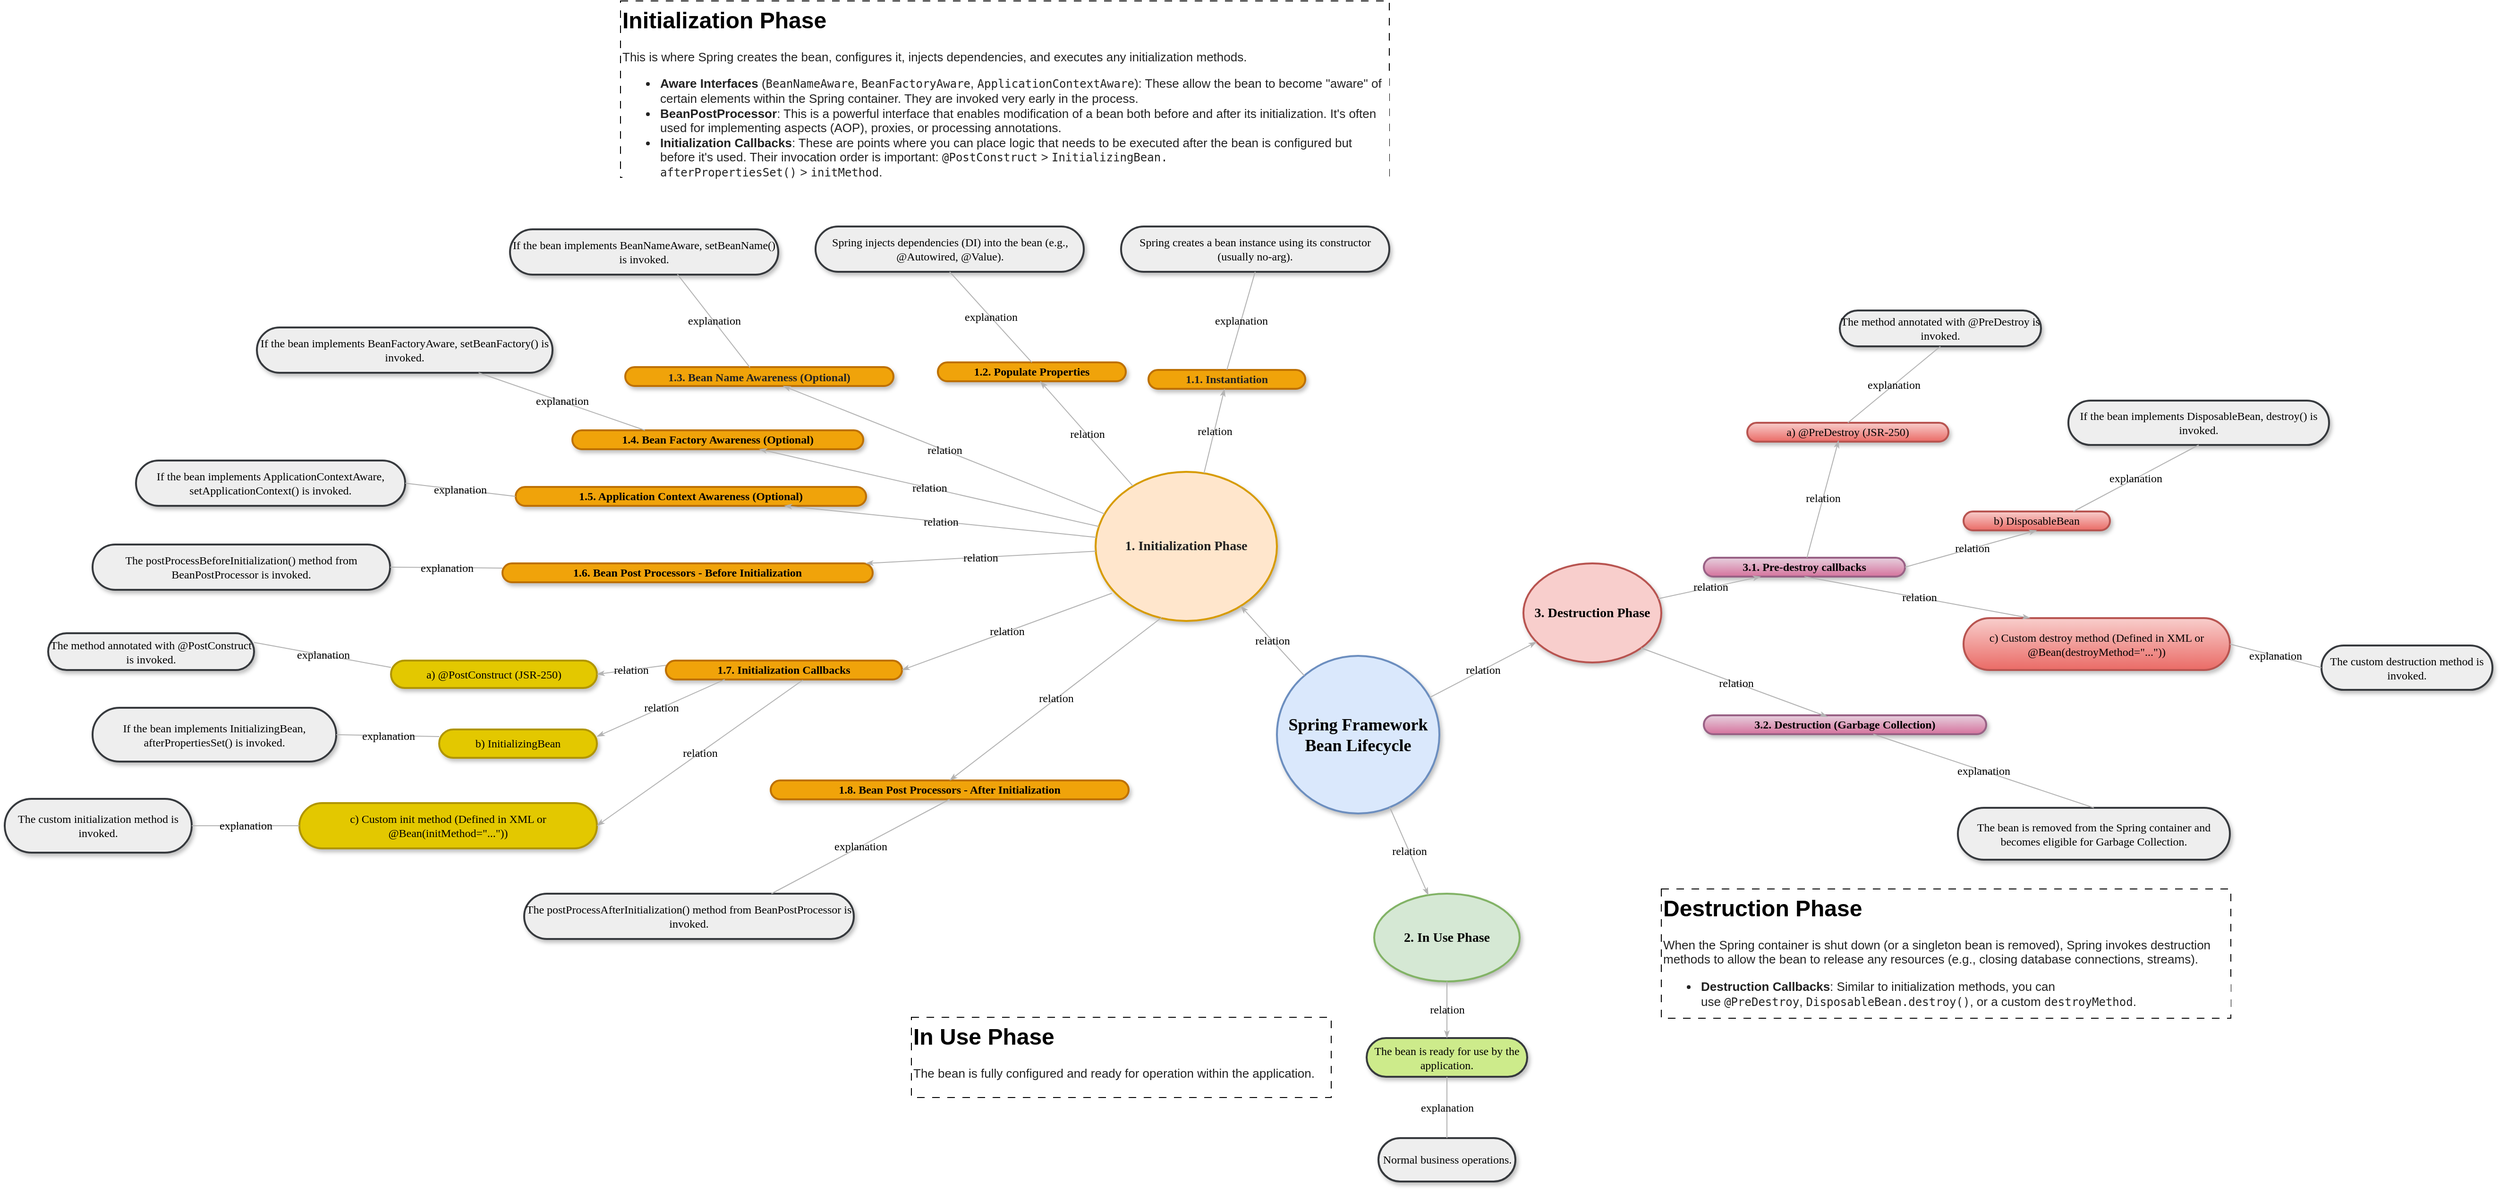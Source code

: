 <mxfile version="27.0.2">
  <diagram name="Page-1" id="ad52d381-51e7-2e0d-a935-2d0ddd2fd229">
    <mxGraphModel dx="3140" dy="1963" grid="0" gridSize="10" guides="1" tooltips="1" connect="1" arrows="1" fold="1" page="0" pageScale="1" pageWidth="1100" pageHeight="850" background="none" math="0" shadow="0">
      <root>
        <mxCell id="0" />
        <mxCell id="1" parent="0" />
        <mxCell id="2c924340bb9dbf6c-1" value="&lt;div style=&quot;color: rgb(34, 34, 34); font-style: normal; font-variant-ligatures: normal; font-variant-caps: normal; letter-spacing: normal; orphans: 2; text-align: start; text-indent: 0px; text-transform: none; widows: 2; word-spacing: 0px; -webkit-text-stroke-width: 0px; text-decoration-thickness: initial; text-decoration-style: initial; text-decoration-color: initial;&quot;&gt;1.3. &lt;span style=&quot;font-size: small;&quot; class=&quot;gmail_default&quot;&gt;​&lt;/span&gt;Bean Name Awareness (Optional)&lt;/div&gt;" style="rounded=1;shadow=1;comic=0;labelBackgroundColor=none;strokeWidth=2;fontFamily=Lucida Console;fontSize=12;align=center;arcSize=50;whiteSpace=wrap;html=1;fontStyle=1;fillColor=#f0a30a;fontColor=#000000;strokeColor=#BD7000;" parent="1" vertex="1">
          <mxGeometry x="-301" y="-98" width="284" height="20" as="geometry" />
        </mxCell>
        <mxCell id="2c924340bb9dbf6c-2" value="&lt;div style=&quot;color: rgb(34, 34, 34); text-align: start;&quot;&gt;1. Initialization Phase&lt;/div&gt;" style="ellipse;whiteSpace=wrap;html=1;rounded=1;shadow=1;comic=0;labelBackgroundColor=none;strokeWidth=2;fontFamily=Verdana;fontSize=14;align=center;fontStyle=1;fillColor=#ffe6cc;strokeColor=#d79b00;" parent="1" vertex="1">
          <mxGeometry x="197" y="13" width="192" height="158" as="geometry" />
        </mxCell>
        <mxCell id="2c924340bb9dbf6c-3" value="3. Destruction Phase" style="ellipse;whiteSpace=wrap;rounded=1;shadow=1;comic=0;labelBackgroundColor=none;strokeWidth=2;fontFamily=Verdana;fontSize=14;align=center;html=1;fontStyle=1;fillColor=#f8cecc;strokeColor=#b85450;" parent="1" vertex="1">
          <mxGeometry x="650" y="110" width="146" height="105" as="geometry" />
        </mxCell>
        <mxCell id="2c924340bb9dbf6c-4" value="Spring Framework&lt;br&gt;Bean Lifecycle" style="ellipse;rounded=1;shadow=1;comic=0;labelBackgroundColor=none;strokeWidth=2;fontFamily=Verdana;fontSize=18;align=center;fontStyle=1;html=1;whiteSpace=wrap;fillColor=#dae8fc;strokeColor=#6c8ebf;" parent="1" vertex="1">
          <mxGeometry x="389" y="208" width="172" height="167" as="geometry" />
        </mxCell>
        <mxCell id="2c924340bb9dbf6c-5" value="2. In Use Phase" style="ellipse;whiteSpace=wrap;rounded=1;shadow=1;comic=0;labelBackgroundColor=none;strokeWidth=2;fontFamily=Verdana;fontSize=14;align=center;html=1;fontStyle=1;fillColor=#d5e8d4;strokeColor=#82b366;" parent="1" vertex="1">
          <mxGeometry x="492" y="460" width="154" height="93" as="geometry" />
        </mxCell>
        <mxCell id="2c924340bb9dbf6c-8" value="1.4. Bean Factory Awareness (Optional)" style="rounded=1;shadow=1;comic=0;labelBackgroundColor=none;strokeWidth=2;fontFamily=Lucida Console;fontSize=12;align=center;arcSize=50;whiteSpace=wrap;html=1;fontStyle=1;fillColor=#f0a30a;fontColor=#000000;strokeColor=#BD7000;" parent="1" vertex="1">
          <mxGeometry x="-357" y="-31" width="308" height="20" as="geometry" />
        </mxCell>
        <mxCell id="2c924340bb9dbf6c-9" value="1.5. Application Context Awareness (Optional)" style="whiteSpace=wrap;rounded=1;shadow=1;comic=0;labelBackgroundColor=none;strokeWidth=2;fontFamily=Lucida Console;fontSize=12;align=center;arcSize=50;html=1;fontStyle=1;fillColor=#f0a30a;fontColor=#000000;strokeColor=#BD7000;" parent="1" vertex="1">
          <mxGeometry x="-417" y="29" width="371" height="20" as="geometry" />
        </mxCell>
        <mxCell id="2c924340bb9dbf6c-10" value="1.2. Populate Properties" style="rounded=1;shadow=1;comic=0;labelBackgroundColor=none;strokeWidth=2;fontFamily=Lucida Console;fontSize=12;align=center;arcSize=50;html=1;whiteSpace=wrap;fontStyle=1;fillColor=#f0a30a;fontColor=#000000;strokeColor=#BD7000;" parent="1" vertex="1">
          <mxGeometry x="30" y="-103" width="199" height="20" as="geometry" />
        </mxCell>
        <mxCell id="2c924340bb9dbf6c-11" value="3.1. Pre-destroy callbacks" style="whiteSpace=wrap;rounded=1;shadow=1;comic=0;labelBackgroundColor=none;strokeWidth=2;fontFamily=Lucida Console;fontSize=12;align=center;arcSize=50;html=1;fontStyle=1;fillColor=#e6d0de;strokeColor=#996185;gradientColor=#d5739d;" parent="1" vertex="1">
          <mxGeometry x="841" y="104" width="213" height="20" as="geometry" />
        </mxCell>
        <mxCell id="2c924340bb9dbf6c-27" value="relation" style="edgeStyle=none;rounded=1;html=1;labelBackgroundColor=none;startArrow=none;startFill=0;startSize=5;endArrow=classicThin;endFill=1;endSize=5;jettySize=auto;orthogonalLoop=1;strokeColor=#B3B3B3;strokeWidth=1;fontFamily=Verdana;fontSize=12" parent="1" source="2c924340bb9dbf6c-2" target="2c924340bb9dbf6c-10" edge="1">
          <mxGeometry relative="1" as="geometry" />
        </mxCell>
        <mxCell id="2c924340bb9dbf6c-28" value="relation" style="edgeStyle=none;rounded=1;html=1;labelBackgroundColor=none;startArrow=none;startFill=0;startSize=5;endArrow=classicThin;endFill=1;endSize=5;jettySize=auto;orthogonalLoop=1;strokeColor=#B3B3B3;strokeWidth=1;fontFamily=Verdana;fontSize=12" parent="1" source="2c924340bb9dbf6c-2" target="2c924340bb9dbf6c-1" edge="1">
          <mxGeometry relative="1" as="geometry" />
        </mxCell>
        <mxCell id="2c924340bb9dbf6c-29" value="relation" style="edgeStyle=none;rounded=1;html=1;labelBackgroundColor=none;startArrow=none;startFill=0;startSize=5;endArrow=classicThin;endFill=1;endSize=5;jettySize=auto;orthogonalLoop=1;strokeColor=#B3B3B3;strokeWidth=1;fontFamily=Verdana;fontSize=12" parent="1" source="2c924340bb9dbf6c-2" target="2c924340bb9dbf6c-8" edge="1">
          <mxGeometry relative="1" as="geometry" />
        </mxCell>
        <mxCell id="2c924340bb9dbf6c-30" value="relation" style="edgeStyle=none;rounded=1;html=1;labelBackgroundColor=none;startArrow=none;startFill=0;startSize=5;endArrow=classicThin;endFill=1;endSize=5;jettySize=auto;orthogonalLoop=1;strokeColor=#B3B3B3;strokeWidth=1;fontFamily=Verdana;fontSize=12" parent="1" source="2c924340bb9dbf6c-2" target="2c924340bb9dbf6c-9" edge="1">
          <mxGeometry relative="1" as="geometry" />
        </mxCell>
        <mxCell id="2c924340bb9dbf6c-31" value="relation" style="edgeStyle=none;rounded=1;html=1;labelBackgroundColor=none;startArrow=none;startFill=0;startSize=5;endArrow=classicThin;endFill=1;endSize=5;jettySize=auto;orthogonalLoop=1;strokeColor=#B3B3B3;strokeWidth=1;fontFamily=Verdana;fontSize=12" parent="1" source="2c924340bb9dbf6c-4" target="2c924340bb9dbf6c-2" edge="1">
          <mxGeometry relative="1" as="geometry" />
        </mxCell>
        <mxCell id="2c924340bb9dbf6c-32" value="relation" style="edgeStyle=none;rounded=1;html=1;labelBackgroundColor=none;startArrow=none;startFill=0;startSize=5;endArrow=classicThin;endFill=1;endSize=5;jettySize=auto;orthogonalLoop=1;strokeColor=#B3B3B3;strokeWidth=1;fontFamily=Verdana;fontSize=12" parent="1" source="2c924340bb9dbf6c-4" target="2c924340bb9dbf6c-3" edge="1">
          <mxGeometry relative="1" as="geometry" />
        </mxCell>
        <mxCell id="2c924340bb9dbf6c-33" value="relation" style="edgeStyle=none;rounded=1;html=1;labelBackgroundColor=none;startArrow=none;startFill=0;startSize=5;endArrow=classicThin;endFill=1;endSize=5;jettySize=auto;orthogonalLoop=1;strokeColor=#B3B3B3;strokeWidth=1;fontFamily=Verdana;fontSize=12" parent="1" source="2c924340bb9dbf6c-4" target="2c924340bb9dbf6c-5" edge="1">
          <mxGeometry relative="1" as="geometry" />
        </mxCell>
        <mxCell id="2c924340bb9dbf6c-46" value="relation" style="edgeStyle=none;rounded=1;html=1;labelBackgroundColor=none;startArrow=none;startFill=0;startSize=5;endArrow=classicThin;endFill=1;endSize=5;jettySize=auto;orthogonalLoop=1;strokeColor=#B3B3B3;strokeWidth=1;fontFamily=Verdana;fontSize=12" parent="1" source="2c924340bb9dbf6c-3" target="2c924340bb9dbf6c-11" edge="1">
          <mxGeometry x="0.016" relative="1" as="geometry">
            <mxPoint as="offset" />
          </mxGeometry>
        </mxCell>
        <mxCell id="2c924340bb9dbf6c-55" value="&lt;div style=&quot;color: rgb(34, 34, 34); font-style: normal; font-variant-ligatures: normal; font-variant-caps: normal; letter-spacing: normal; orphans: 2; text-align: start; text-indent: 0px; text-transform: none; widows: 2; word-spacing: 0px; -webkit-text-stroke-width: 0px; text-decoration-thickness: initial; text-decoration-style: initial; text-decoration-color: initial;&quot;&gt;1.1. Instantiation&lt;/div&gt;" style="whiteSpace=wrap;html=1;rounded=1;shadow=1;comic=0;labelBackgroundColor=none;strokeWidth=2;fontFamily=Lucida Console;fontSize=12;align=center;arcSize=50;fontStyle=1;fillColor=#f0a30a;fontColor=#000000;strokeColor=#BD7000;" parent="1" vertex="1">
          <mxGeometry x="253" y="-95" width="166" height="20" as="geometry" />
        </mxCell>
        <mxCell id="2c924340bb9dbf6c-56" value="1.6. Bean Post Processors - Before Initialization" style="whiteSpace=wrap;rounded=1;shadow=1;comic=0;labelBackgroundColor=none;strokeWidth=2;fontFamily=Lucida Console;fontSize=12;align=center;arcSize=50;html=1;fontStyle=1;fillColor=#f0a30a;fontColor=#000000;strokeColor=#BD7000;" parent="1" vertex="1">
          <mxGeometry x="-431" y="110" width="392" height="20" as="geometry" />
        </mxCell>
        <mxCell id="2c924340bb9dbf6c-58" value="The bean is ready for use by the application." style="whiteSpace=wrap;rounded=1;shadow=1;comic=0;labelBackgroundColor=none;strokeWidth=2;fontFamily=Verdana;fontSize=12;align=center;arcSize=50;html=1;fillColor=#cdeb8b;strokeColor=#36393d;" parent="1" vertex="1">
          <mxGeometry x="484" y="613" width="170" height="41" as="geometry" />
        </mxCell>
        <mxCell id="2c924340bb9dbf6c-61" value="relation" style="edgeStyle=none;rounded=1;html=1;labelBackgroundColor=none;startArrow=none;startFill=0;startSize=5;endArrow=classicThin;endFill=1;endSize=5;jettySize=auto;orthogonalLoop=1;strokeColor=#B3B3B3;strokeWidth=1;fontFamily=Verdana;fontSize=12" parent="1" source="2c924340bb9dbf6c-2" target="2c924340bb9dbf6c-55" edge="1">
          <mxGeometry relative="1" as="geometry" />
        </mxCell>
        <mxCell id="2c924340bb9dbf6c-62" value="relation" style="edgeStyle=none;rounded=1;html=1;labelBackgroundColor=none;startArrow=none;startFill=0;startSize=5;endArrow=classicThin;endFill=1;endSize=5;jettySize=auto;orthogonalLoop=1;strokeColor=#B3B3B3;strokeWidth=1;fontFamily=Verdana;fontSize=12" parent="1" source="2c924340bb9dbf6c-2" target="2c924340bb9dbf6c-56" edge="1">
          <mxGeometry relative="1" as="geometry" />
        </mxCell>
        <mxCell id="2c924340bb9dbf6c-77" value="relation" style="edgeStyle=none;rounded=1;html=1;labelBackgroundColor=none;startArrow=none;startFill=0;startSize=5;endArrow=classicThin;endFill=1;endSize=5;jettySize=auto;orthogonalLoop=1;strokeColor=#B3B3B3;strokeWidth=1;fontFamily=Verdana;fontSize=12" parent="1" source="2c924340bb9dbf6c-5" target="2c924340bb9dbf6c-58" edge="1">
          <mxGeometry relative="1" as="geometry" />
        </mxCell>
        <mxCell id="Yyfs4Fg5fq5uuG2y-98_-3" value="Spring creates a bean instance using its constructor (usually no-arg)." style="rounded=1;shadow=1;comic=0;labelBackgroundColor=none;strokeWidth=2;fontFamily=Lucida Console;fontSize=12;align=center;arcSize=50;fontStyle=0;html=1;whiteSpace=wrap;fillColor=#eeeeee;strokeColor=#36393d;" vertex="1" parent="1">
          <mxGeometry x="224" y="-247" width="284" height="48" as="geometry" />
        </mxCell>
        <mxCell id="Yyfs4Fg5fq5uuG2y-98_-4" value="explanation" style="edgeStyle=none;rounded=1;html=1;labelBackgroundColor=none;startArrow=none;startFill=0;startSize=5;endArrow=none;endFill=1;endSize=5;jettySize=auto;orthogonalLoop=1;strokeColor=#B3B3B3;strokeWidth=1;fontFamily=Verdana;fontSize=12;entryX=0.5;entryY=1;entryDx=0;entryDy=0;exitX=0.5;exitY=0;exitDx=0;exitDy=0;" edge="1" parent="1" source="2c924340bb9dbf6c-55" target="Yyfs4Fg5fq5uuG2y-98_-3">
          <mxGeometry relative="1" as="geometry">
            <mxPoint x="282" y="25" as="sourcePoint" />
            <mxPoint x="240" y="-134" as="targetPoint" />
          </mxGeometry>
        </mxCell>
        <mxCell id="Yyfs4Fg5fq5uuG2y-98_-5" value="Spring injects dependencies (DI) into the bean (e.g., @Autowired, @Value)." style="rounded=1;shadow=1;comic=0;labelBackgroundColor=none;strokeWidth=2;fontFamily=Lucida Console;fontSize=12;align=center;arcSize=50;fontStyle=0;whiteSpace=wrap;html=1;fillColor=#eeeeee;strokeColor=#36393d;" vertex="1" parent="1">
          <mxGeometry x="-99.5" y="-247" width="284" height="48" as="geometry" />
        </mxCell>
        <mxCell id="Yyfs4Fg5fq5uuG2y-98_-6" value="explanation" style="edgeStyle=none;rounded=1;html=1;labelBackgroundColor=none;startArrow=none;startFill=0;startSize=5;endArrow=none;endFill=1;endSize=5;jettySize=auto;orthogonalLoop=1;strokeColor=#B3B3B3;strokeWidth=1;fontFamily=Verdana;fontSize=12;entryX=0.5;entryY=1;entryDx=0;entryDy=0;exitX=0.5;exitY=0;exitDx=0;exitDy=0;" edge="1" parent="1" source="2c924340bb9dbf6c-10" target="Yyfs4Fg5fq5uuG2y-98_-5">
          <mxGeometry relative="1" as="geometry">
            <mxPoint x="237" y="-154" as="sourcePoint" />
            <mxPoint x="262" y="-247" as="targetPoint" />
          </mxGeometry>
        </mxCell>
        <mxCell id="Yyfs4Fg5fq5uuG2y-98_-7" value="If the bean implements BeanNameAware, setBeanName() is invoked." style="rounded=1;shadow=1;comic=0;labelBackgroundColor=none;strokeWidth=2;fontFamily=Lucida Console;fontSize=12;align=center;arcSize=50;fontStyle=0;whiteSpace=wrap;html=1;fillColor=#eeeeee;strokeColor=#36393d;" vertex="1" parent="1">
          <mxGeometry x="-423" y="-244" width="284" height="48" as="geometry" />
        </mxCell>
        <mxCell id="Yyfs4Fg5fq5uuG2y-98_-8" value="explanation" style="edgeStyle=none;rounded=1;html=1;labelBackgroundColor=none;startArrow=none;startFill=0;startSize=5;endArrow=none;endFill=1;endSize=5;jettySize=auto;orthogonalLoop=1;strokeColor=#B3B3B3;strokeWidth=1;fontFamily=Verdana;fontSize=12;entryX=0.624;entryY=0.992;entryDx=0;entryDy=0;exitX=0.465;exitY=0.02;exitDx=0;exitDy=0;exitPerimeter=0;entryPerimeter=0;" edge="1" parent="1" source="2c924340bb9dbf6c-1" target="Yyfs4Fg5fq5uuG2y-98_-7">
          <mxGeometry relative="1" as="geometry">
            <mxPoint x="11" y="-154" as="sourcePoint" />
            <mxPoint x="-42" y="-247" as="targetPoint" />
          </mxGeometry>
        </mxCell>
        <mxCell id="Yyfs4Fg5fq5uuG2y-98_-9" value="If the bean implements BeanFactoryAware, setBeanFactory() is invoked." style="rounded=1;shadow=1;comic=0;labelBackgroundColor=none;strokeWidth=2;fontFamily=Lucida Console;fontSize=12;align=center;arcSize=50;fontStyle=0;html=1;whiteSpace=wrap;fillColor=#eeeeee;strokeColor=#36393d;" vertex="1" parent="1">
          <mxGeometry x="-691" y="-140" width="313" height="48" as="geometry" />
        </mxCell>
        <mxCell id="Yyfs4Fg5fq5uuG2y-98_-10" value="explanation" style="edgeStyle=none;rounded=1;html=1;labelBackgroundColor=none;startArrow=none;startFill=0;startSize=5;endArrow=none;endFill=1;endSize=5;jettySize=auto;orthogonalLoop=1;strokeColor=#B3B3B3;strokeWidth=1;fontFamily=Verdana;fontSize=12;entryX=0.75;entryY=1;entryDx=0;entryDy=0;exitX=0.25;exitY=0;exitDx=0;exitDy=0;" edge="1" parent="1" source="2c924340bb9dbf6c-8" target="Yyfs4Fg5fq5uuG2y-98_-9">
          <mxGeometry relative="1" as="geometry">
            <mxPoint x="-159" y="-88" as="sourcePoint" />
            <mxPoint x="-308" y="-164" as="targetPoint" />
          </mxGeometry>
        </mxCell>
        <mxCell id="Yyfs4Fg5fq5uuG2y-98_-11" value="If the bean implements ApplicationContextAware, setApplicationContext() is invoked." style="rounded=1;shadow=1;comic=0;labelBackgroundColor=none;strokeWidth=2;fontFamily=Lucida Console;fontSize=12;align=center;arcSize=50;fontStyle=0;whiteSpace=wrap;html=1;fillColor=#eeeeee;strokeColor=#36393d;" vertex="1" parent="1">
          <mxGeometry x="-819" y="1" width="285" height="48" as="geometry" />
        </mxCell>
        <mxCell id="Yyfs4Fg5fq5uuG2y-98_-12" value="explanation" style="edgeStyle=none;rounded=1;html=1;labelBackgroundColor=none;startArrow=none;startFill=0;startSize=5;endArrow=none;endFill=1;endSize=5;jettySize=auto;orthogonalLoop=1;strokeColor=#B3B3B3;strokeWidth=1;fontFamily=Verdana;fontSize=12;entryX=1;entryY=0.5;entryDx=0;entryDy=0;exitX=0;exitY=0.5;exitDx=0;exitDy=0;" edge="1" target="Yyfs4Fg5fq5uuG2y-98_-11" parent="1" source="2c924340bb9dbf6c-9">
          <mxGeometry relative="1" as="geometry">
            <mxPoint x="-427" y="51" as="sourcePoint" />
            <mxPoint x="-378" y="-92" as="targetPoint" />
          </mxGeometry>
        </mxCell>
        <mxCell id="Yyfs4Fg5fq5uuG2y-98_-13" value="The postProcessBeforeInitialization() method from BeanPostProcessor is invoked." style="rounded=1;shadow=1;comic=0;labelBackgroundColor=none;strokeWidth=2;fontFamily=Lucida Console;fontSize=12;align=center;arcSize=50;fontStyle=0;whiteSpace=wrap;html=1;fillColor=#eeeeee;strokeColor=#36393d;" vertex="1" parent="1">
          <mxGeometry x="-865" y="90" width="315" height="48" as="geometry" />
        </mxCell>
        <mxCell id="Yyfs4Fg5fq5uuG2y-98_-14" value="explanation" style="edgeStyle=none;rounded=1;html=1;labelBackgroundColor=none;startArrow=none;startFill=0;startSize=5;endArrow=none;endFill=1;endSize=5;jettySize=auto;orthogonalLoop=1;strokeColor=#B3B3B3;strokeWidth=1;fontFamily=Verdana;fontSize=12;entryX=1;entryY=0.5;entryDx=0;entryDy=0;exitX=0;exitY=0.25;exitDx=0;exitDy=0;" edge="1" target="Yyfs4Fg5fq5uuG2y-98_-13" parent="1" source="2c924340bb9dbf6c-56">
          <mxGeometry relative="1" as="geometry">
            <mxPoint x="-468" y="128" as="sourcePoint" />
            <mxPoint x="-429" y="-3" as="targetPoint" />
          </mxGeometry>
        </mxCell>
        <mxCell id="Yyfs4Fg5fq5uuG2y-98_-15" value="1.7. Initialization Callbacks" style="whiteSpace=wrap;rounded=1;shadow=1;comic=0;labelBackgroundColor=none;strokeWidth=2;fontFamily=Lucida Console;fontSize=12;align=center;arcSize=50;fontStyle=1;html=1;fillColor=#f0a30a;fontColor=#000000;strokeColor=#BD7000;" vertex="1" parent="1">
          <mxGeometry x="-258" y="213" width="250" height="20" as="geometry" />
        </mxCell>
        <mxCell id="Yyfs4Fg5fq5uuG2y-98_-16" value="relation" style="edgeStyle=none;rounded=1;html=1;labelBackgroundColor=none;startArrow=none;startFill=0;startSize=5;endArrow=classicThin;endFill=1;endSize=5;jettySize=auto;orthogonalLoop=1;strokeColor=#B3B3B3;strokeWidth=1;fontFamily=Verdana;fontSize=12;entryX=1;entryY=0.5;entryDx=0;entryDy=0;exitX=0.09;exitY=0.814;exitDx=0;exitDy=0;exitPerimeter=0;" edge="1" parent="1" source="2c924340bb9dbf6c-2" target="Yyfs4Fg5fq5uuG2y-98_-15">
          <mxGeometry relative="1" as="geometry">
            <mxPoint x="207" y="107" as="sourcePoint" />
            <mxPoint x="-36" y="120" as="targetPoint" />
          </mxGeometry>
        </mxCell>
        <mxCell id="Yyfs4Fg5fq5uuG2y-98_-17" value="a) @PostConstruct (JSR-250)" style="rounded=1;shadow=1;comic=0;labelBackgroundColor=none;strokeWidth=2;fontFamily=Lucida Console;fontSize=12;align=center;arcSize=50;fontStyle=0;whiteSpace=wrap;html=1;fillColor=#e3c800;fontColor=#000000;strokeColor=#B09500;" vertex="1" parent="1">
          <mxGeometry x="-549" y="213" width="218" height="29" as="geometry" />
        </mxCell>
        <mxCell id="Yyfs4Fg5fq5uuG2y-98_-18" value="b) InitializingBean" style="rounded=1;shadow=1;comic=0;labelBackgroundColor=none;strokeWidth=2;fontFamily=Lucida Console;fontSize=12;align=center;arcSize=50;fontStyle=0;whiteSpace=wrap;html=1;fillColor=#e3c800;fontColor=#000000;strokeColor=#B09500;" vertex="1" parent="1">
          <mxGeometry x="-498" y="286" width="167" height="30" as="geometry" />
        </mxCell>
        <mxCell id="Yyfs4Fg5fq5uuG2y-98_-19" value="c) Custom init method (Defined in XML or @Bean(initMethod=&quot;...&quot;))" style="rounded=1;shadow=1;comic=0;labelBackgroundColor=none;strokeWidth=2;fontFamily=Lucida Console;fontSize=12;align=center;arcSize=50;fontStyle=0;whiteSpace=wrap;fillColor=#e3c800;fontColor=#000000;strokeColor=#B09500;" vertex="1" parent="1">
          <mxGeometry x="-646" y="364" width="315" height="48" as="geometry" />
        </mxCell>
        <mxCell id="Yyfs4Fg5fq5uuG2y-98_-20" value="The method annotated with @PostConstruct is invoked." style="rounded=1;shadow=1;comic=0;labelBackgroundColor=none;strokeWidth=2;fontFamily=Lucida Console;fontSize=12;align=center;arcSize=50;fontStyle=0;whiteSpace=wrap;html=1;fillColor=#eeeeee;strokeColor=#36393d;" vertex="1" parent="1">
          <mxGeometry x="-912" y="184" width="218" height="39" as="geometry" />
        </mxCell>
        <mxCell id="Yyfs4Fg5fq5uuG2y-98_-21" value="relation" style="edgeStyle=none;rounded=1;html=1;labelBackgroundColor=none;startArrow=none;startFill=0;startSize=5;endArrow=classicThin;endFill=1;endSize=5;jettySize=auto;orthogonalLoop=1;strokeColor=#B3B3B3;strokeWidth=1;fontFamily=Verdana;fontSize=12;entryX=1;entryY=0.5;entryDx=0;entryDy=0;exitX=0;exitY=0.25;exitDx=0;exitDy=0;" edge="1" parent="1" source="Yyfs4Fg5fq5uuG2y-98_-15" target="Yyfs4Fg5fq5uuG2y-98_-17">
          <mxGeometry relative="1" as="geometry">
            <mxPoint x="224" y="152" as="sourcePoint" />
            <mxPoint x="2" y="233" as="targetPoint" />
          </mxGeometry>
        </mxCell>
        <mxCell id="Yyfs4Fg5fq5uuG2y-98_-22" value="explanation" style="edgeStyle=none;rounded=1;html=1;labelBackgroundColor=none;startArrow=none;startFill=0;startSize=5;endArrow=none;endFill=1;endSize=5;jettySize=auto;orthogonalLoop=1;strokeColor=#B3B3B3;strokeWidth=1;fontFamily=Verdana;fontSize=12;entryX=1;entryY=0.25;entryDx=0;entryDy=0;exitX=0;exitY=0.25;exitDx=0;exitDy=0;" edge="1" parent="1" source="Yyfs4Fg5fq5uuG2y-98_-17" target="Yyfs4Fg5fq5uuG2y-98_-20">
          <mxGeometry relative="1" as="geometry">
            <mxPoint x="-421" y="125" as="sourcePoint" />
            <mxPoint x="-540" y="124" as="targetPoint" />
          </mxGeometry>
        </mxCell>
        <mxCell id="Yyfs4Fg5fq5uuG2y-98_-23" value="relation" style="edgeStyle=none;rounded=1;html=1;labelBackgroundColor=none;startArrow=none;startFill=0;startSize=5;endArrow=classicThin;endFill=1;endSize=5;jettySize=auto;orthogonalLoop=1;strokeColor=#B3B3B3;strokeWidth=1;fontFamily=Verdana;fontSize=12;entryX=1;entryY=0.25;entryDx=0;entryDy=0;exitX=0.25;exitY=1;exitDx=0;exitDy=0;" edge="1" parent="1" source="Yyfs4Fg5fq5uuG2y-98_-15" target="Yyfs4Fg5fq5uuG2y-98_-18">
          <mxGeometry relative="1" as="geometry">
            <mxPoint x="-248" y="228" as="sourcePoint" />
            <mxPoint x="-360" y="225" as="targetPoint" />
          </mxGeometry>
        </mxCell>
        <mxCell id="Yyfs4Fg5fq5uuG2y-98_-24" value="If the bean implements InitializingBean, afterPropertiesSet() is invoked." style="rounded=1;shadow=1;comic=0;labelBackgroundColor=none;strokeWidth=2;fontFamily=Lucida Console;fontSize=12;align=center;arcSize=50;fontStyle=0;whiteSpace=wrap;html=1;fillColor=#eeeeee;strokeColor=#36393d;" vertex="1" parent="1">
          <mxGeometry x="-865" y="263" width="258" height="57" as="geometry" />
        </mxCell>
        <mxCell id="Yyfs4Fg5fq5uuG2y-98_-25" value="explanation" style="edgeStyle=none;rounded=1;html=1;labelBackgroundColor=none;startArrow=none;startFill=0;startSize=5;endArrow=none;endFill=1;endSize=5;jettySize=auto;orthogonalLoop=1;strokeColor=#B3B3B3;strokeWidth=1;fontFamily=Verdana;fontSize=12;entryX=1;entryY=0.5;entryDx=0;entryDy=0;exitX=0;exitY=0.25;exitDx=0;exitDy=0;" edge="1" parent="1" source="Yyfs4Fg5fq5uuG2y-98_-18" target="Yyfs4Fg5fq5uuG2y-98_-24">
          <mxGeometry relative="1" as="geometry">
            <mxPoint x="-578" y="217" as="sourcePoint" />
            <mxPoint x="-684" y="204" as="targetPoint" />
          </mxGeometry>
        </mxCell>
        <mxCell id="Yyfs4Fg5fq5uuG2y-98_-26" value="relation" style="edgeStyle=none;rounded=1;html=1;labelBackgroundColor=none;startArrow=none;startFill=0;startSize=5;endArrow=classicThin;endFill=1;endSize=5;jettySize=auto;orthogonalLoop=1;strokeColor=#B3B3B3;strokeWidth=1;fontFamily=Verdana;fontSize=12;entryX=1;entryY=0.5;entryDx=0;entryDy=0;exitX=0.58;exitY=1.03;exitDx=0;exitDy=0;exitPerimeter=0;" edge="1" parent="1" source="Yyfs4Fg5fq5uuG2y-98_-15" target="Yyfs4Fg5fq5uuG2y-98_-19">
          <mxGeometry relative="1" as="geometry">
            <mxPoint x="-185" y="243" as="sourcePoint" />
            <mxPoint x="-321" y="304" as="targetPoint" />
          </mxGeometry>
        </mxCell>
        <mxCell id="Yyfs4Fg5fq5uuG2y-98_-27" value="The custom initialization method is invoked." style="rounded=1;shadow=1;comic=0;labelBackgroundColor=none;strokeWidth=2;fontFamily=Lucida Console;fontSize=12;align=center;arcSize=50;fontStyle=0;whiteSpace=wrap;fillColor=#eeeeee;strokeColor=#36393d;" vertex="1" parent="1">
          <mxGeometry x="-958" y="359.5" width="198" height="57" as="geometry" />
        </mxCell>
        <mxCell id="Yyfs4Fg5fq5uuG2y-98_-28" value="explanation" style="edgeStyle=none;rounded=1;html=1;labelBackgroundColor=none;startArrow=none;startFill=0;startSize=5;endArrow=none;endFill=1;endSize=5;jettySize=auto;orthogonalLoop=1;strokeColor=#B3B3B3;strokeWidth=1;fontFamily=Verdana;fontSize=12;entryX=1;entryY=0.5;entryDx=0;entryDy=0;exitX=0;exitY=0.5;exitDx=0;exitDy=0;" edge="1" parent="1" source="Yyfs4Fg5fq5uuG2y-98_-19" target="Yyfs4Fg5fq5uuG2y-98_-27">
          <mxGeometry relative="1" as="geometry">
            <mxPoint x="-488" y="304" as="sourcePoint" />
            <mxPoint x="-629" y="305" as="targetPoint" />
          </mxGeometry>
        </mxCell>
        <mxCell id="Yyfs4Fg5fq5uuG2y-98_-29" value="1.8. Bean Post Processors - After Initialization" style="whiteSpace=wrap;rounded=1;shadow=1;comic=0;labelBackgroundColor=none;strokeWidth=2;fontFamily=Lucida Console;fontSize=12;align=center;arcSize=50;fontStyle=1;fillColor=#f0a30a;fontColor=#000000;strokeColor=#BD7000;" vertex="1" parent="1">
          <mxGeometry x="-147" y="340" width="379" height="20" as="geometry" />
        </mxCell>
        <mxCell id="Yyfs4Fg5fq5uuG2y-98_-30" value="relation" style="edgeStyle=none;rounded=1;html=1;labelBackgroundColor=none;startArrow=none;startFill=0;startSize=5;endArrow=classicThin;endFill=1;endSize=5;jettySize=auto;orthogonalLoop=1;strokeColor=#B3B3B3;strokeWidth=1;fontFamily=Verdana;fontSize=12;entryX=0.5;entryY=0;entryDx=0;entryDy=0;exitX=0.365;exitY=0.976;exitDx=0;exitDy=0;exitPerimeter=0;" edge="1" parent="1" source="2c924340bb9dbf6c-2" target="Yyfs4Fg5fq5uuG2y-98_-29">
          <mxGeometry relative="1" as="geometry">
            <mxPoint x="224" y="152" as="sourcePoint" />
            <mxPoint x="2" y="233" as="targetPoint" />
          </mxGeometry>
        </mxCell>
        <mxCell id="Yyfs4Fg5fq5uuG2y-98_-31" value="The postProcessAfterInitialization() method from BeanPostProcessor is invoked." style="rounded=1;shadow=1;comic=0;labelBackgroundColor=none;strokeWidth=2;fontFamily=Lucida Console;fontSize=12;align=center;arcSize=50;fontStyle=0;whiteSpace=wrap;fillColor=#eeeeee;strokeColor=#36393d;" vertex="1" parent="1">
          <mxGeometry x="-408" y="460" width="349" height="48" as="geometry" />
        </mxCell>
        <mxCell id="Yyfs4Fg5fq5uuG2y-98_-32" value="explanation" style="edgeStyle=none;rounded=1;html=1;labelBackgroundColor=none;startArrow=none;startFill=0;startSize=5;endArrow=none;endFill=1;endSize=5;jettySize=auto;orthogonalLoop=1;strokeColor=#B3B3B3;strokeWidth=1;fontFamily=Verdana;fontSize=12;entryX=0.75;entryY=0;entryDx=0;entryDy=0;exitX=0.5;exitY=1;exitDx=0;exitDy=0;" edge="1" parent="1" source="Yyfs4Fg5fq5uuG2y-98_-29" target="Yyfs4Fg5fq5uuG2y-98_-31">
          <mxGeometry relative="1" as="geometry">
            <mxPoint x="-488" y="304" as="sourcePoint" />
            <mxPoint x="-629" y="305" as="targetPoint" />
          </mxGeometry>
        </mxCell>
        <mxCell id="Yyfs4Fg5fq5uuG2y-98_-34" value="Normal business operations." style="whiteSpace=wrap;rounded=1;shadow=1;comic=0;labelBackgroundColor=none;strokeWidth=2;fontFamily=Verdana;fontSize=12;align=center;arcSize=50;html=1;fillColor=#eeeeee;strokeColor=#36393d;" vertex="1" parent="1">
          <mxGeometry x="496.5" y="719" width="145" height="46" as="geometry" />
        </mxCell>
        <mxCell id="Yyfs4Fg5fq5uuG2y-98_-35" value="explanation" style="edgeStyle=none;rounded=1;html=1;labelBackgroundColor=none;startArrow=none;startFill=0;startSize=5;endArrow=none;endFill=1;endSize=5;jettySize=auto;orthogonalLoop=1;strokeColor=#B3B3B3;strokeWidth=1;fontFamily=Verdana;fontSize=12;entryX=0.5;entryY=0;entryDx=0;entryDy=0;exitX=0.5;exitY=1;exitDx=0;exitDy=0;" edge="1" parent="1" source="2c924340bb9dbf6c-58" target="Yyfs4Fg5fq5uuG2y-98_-34">
          <mxGeometry relative="1" as="geometry">
            <mxPoint x="53" y="370" as="sourcePoint" />
            <mxPoint x="-136" y="470" as="targetPoint" />
          </mxGeometry>
        </mxCell>
        <mxCell id="Yyfs4Fg5fq5uuG2y-98_-36" value="a) @PreDestroy (JSR-250)" style="whiteSpace=wrap;rounded=1;shadow=1;comic=0;labelBackgroundColor=none;strokeWidth=2;fontFamily=Lucida Console;fontSize=12;align=center;arcSize=50;fontStyle=0;html=1;fillColor=#f8cecc;strokeColor=#b85450;gradientColor=#ea6b66;" vertex="1" parent="1">
          <mxGeometry x="887" y="-39" width="213" height="20" as="geometry" />
        </mxCell>
        <mxCell id="Yyfs4Fg5fq5uuG2y-98_-37" value="The method annotated with @PreDestroy is invoked." style="whiteSpace=wrap;rounded=1;shadow=1;comic=0;labelBackgroundColor=none;strokeWidth=2;fontFamily=Lucida Console;fontSize=12;align=center;arcSize=50;fontStyle=0;fillColor=#eeeeee;strokeColor=#36393d;" vertex="1" parent="1">
          <mxGeometry x="985" y="-158" width="213" height="38" as="geometry" />
        </mxCell>
        <mxCell id="Yyfs4Fg5fq5uuG2y-98_-38" value="b) ​DisposableBean" style="whiteSpace=wrap;rounded=1;shadow=1;comic=0;labelBackgroundColor=none;strokeWidth=2;fontFamily=Lucida Console;fontSize=12;align=center;arcSize=50;fontStyle=0;fillColor=#f8cecc;strokeColor=#b85450;gradientColor=#ea6b66;" vertex="1" parent="1">
          <mxGeometry x="1116" y="55" width="155" height="20" as="geometry" />
        </mxCell>
        <mxCell id="Yyfs4Fg5fq5uuG2y-98_-39" value="c) ​Custom destroy method (Defined in XML or @Bean(destroyMethod=&amp;quot;...&amp;quot;))" style="whiteSpace=wrap;rounded=1;shadow=1;comic=0;labelBackgroundColor=none;strokeWidth=2;fontFamily=Lucida Console;fontSize=12;align=center;arcSize=50;fontStyle=0;html=1;fillColor=#f8cecc;strokeColor=#b85450;gradientColor=#ea6b66;" vertex="1" parent="1">
          <mxGeometry x="1116" y="168" width="282" height="55" as="geometry" />
        </mxCell>
        <mxCell id="Yyfs4Fg5fq5uuG2y-98_-40" value="If the bean implements DisposableBean, destroy() is invoked." style="whiteSpace=wrap;rounded=1;shadow=1;comic=0;labelBackgroundColor=none;strokeWidth=2;fontFamily=Lucida Console;fontSize=12;align=center;arcSize=50;fontStyle=0;html=1;fillColor=#eeeeee;strokeColor=#36393d;" vertex="1" parent="1">
          <mxGeometry x="1227" y="-62.5" width="276" height="47" as="geometry" />
        </mxCell>
        <mxCell id="Yyfs4Fg5fq5uuG2y-98_-41" value="The custom destruction method is invoked." style="whiteSpace=wrap;rounded=1;shadow=1;comic=0;labelBackgroundColor=none;strokeWidth=2;fontFamily=Lucida Console;fontSize=12;align=center;arcSize=50;fontStyle=0;fillColor=#eeeeee;strokeColor=#36393d;" vertex="1" parent="1">
          <mxGeometry x="1495" y="197" width="181" height="47" as="geometry" />
        </mxCell>
        <mxCell id="Yyfs4Fg5fq5uuG2y-98_-42" value="relation" style="edgeStyle=none;rounded=1;html=1;labelBackgroundColor=none;startArrow=none;startFill=0;startSize=5;endArrow=classicThin;endFill=1;endSize=5;jettySize=auto;orthogonalLoop=1;strokeColor=#B3B3B3;strokeWidth=1;fontFamily=Verdana;fontSize=12;entryX=0.454;entryY=0.93;entryDx=0;entryDy=0;entryPerimeter=0;" edge="1" parent="1" source="2c924340bb9dbf6c-11" target="Yyfs4Fg5fq5uuG2y-98_-36">
          <mxGeometry x="0.016" relative="1" as="geometry">
            <mxPoint x="685" y="10" as="sourcePoint" />
            <mxPoint x="733" y="59" as="targetPoint" />
            <mxPoint as="offset" />
          </mxGeometry>
        </mxCell>
        <mxCell id="Yyfs4Fg5fq5uuG2y-98_-43" value="relation" style="edgeStyle=none;rounded=1;html=1;labelBackgroundColor=none;startArrow=none;startFill=0;startSize=5;endArrow=classicThin;endFill=1;endSize=5;jettySize=auto;orthogonalLoop=1;strokeColor=#B3B3B3;strokeWidth=1;fontFamily=Verdana;fontSize=12;entryX=0.5;entryY=1;entryDx=0;entryDy=0;exitX=1;exitY=0.5;exitDx=0;exitDy=0;" edge="1" parent="1" source="2c924340bb9dbf6c-11" target="Yyfs4Fg5fq5uuG2y-98_-38">
          <mxGeometry x="0.016" relative="1" as="geometry">
            <mxPoint x="757" y="2" as="sourcePoint" />
            <mxPoint x="715" y="-20" as="targetPoint" />
            <mxPoint as="offset" />
          </mxGeometry>
        </mxCell>
        <mxCell id="Yyfs4Fg5fq5uuG2y-98_-44" value="relation" style="edgeStyle=none;rounded=1;html=1;labelBackgroundColor=none;startArrow=none;startFill=0;startSize=5;endArrow=classicThin;endFill=1;endSize=5;jettySize=auto;orthogonalLoop=1;strokeColor=#B3B3B3;strokeWidth=1;fontFamily=Verdana;fontSize=12;entryX=0.25;entryY=0;entryDx=0;entryDy=0;exitX=0.5;exitY=1;exitDx=0;exitDy=0;" edge="1" parent="1" source="2c924340bb9dbf6c-11" target="Yyfs4Fg5fq5uuG2y-98_-39">
          <mxGeometry x="0.016" relative="1" as="geometry">
            <mxPoint x="786" y="39" as="sourcePoint" />
            <mxPoint x="969" y="-19" as="targetPoint" />
            <mxPoint as="offset" />
          </mxGeometry>
        </mxCell>
        <mxCell id="Yyfs4Fg5fq5uuG2y-98_-46" value="explanation" style="edgeStyle=none;rounded=1;html=1;labelBackgroundColor=none;startArrow=none;startFill=0;startSize=5;endArrow=none;endFill=1;endSize=5;jettySize=auto;orthogonalLoop=1;strokeColor=#B3B3B3;strokeWidth=1;fontFamily=Verdana;fontSize=12;entryX=0.5;entryY=1;entryDx=0;entryDy=0;exitX=0.5;exitY=0;exitDx=0;exitDy=0;" edge="1" parent="1" source="Yyfs4Fg5fq5uuG2y-98_-36" target="Yyfs4Fg5fq5uuG2y-98_-37">
          <mxGeometry relative="1" as="geometry">
            <mxPoint x="237" y="-154" as="sourcePoint" />
            <mxPoint x="262" y="-247" as="targetPoint" />
          </mxGeometry>
        </mxCell>
        <mxCell id="Yyfs4Fg5fq5uuG2y-98_-47" value="explanation" style="edgeStyle=none;rounded=1;html=1;labelBackgroundColor=none;startArrow=none;startFill=0;startSize=5;endArrow=none;endFill=1;endSize=5;jettySize=auto;orthogonalLoop=1;strokeColor=#B3B3B3;strokeWidth=1;fontFamily=Verdana;fontSize=12;entryX=0.5;entryY=1;entryDx=0;entryDy=0;exitX=0.75;exitY=0;exitDx=0;exitDy=0;" edge="1" parent="1" source="Yyfs4Fg5fq5uuG2y-98_-38" target="Yyfs4Fg5fq5uuG2y-98_-40">
          <mxGeometry relative="1" as="geometry">
            <mxPoint x="725" y="-39" as="sourcePoint" />
            <mxPoint x="725" y="-112" as="targetPoint" />
          </mxGeometry>
        </mxCell>
        <mxCell id="Yyfs4Fg5fq5uuG2y-98_-48" value="explanation" style="edgeStyle=none;rounded=1;html=1;labelBackgroundColor=none;startArrow=none;startFill=0;startSize=5;endArrow=none;endFill=1;endSize=5;jettySize=auto;orthogonalLoop=1;strokeColor=#B3B3B3;strokeWidth=1;fontFamily=Verdana;fontSize=12;entryX=0;entryY=0.5;entryDx=0;entryDy=0;exitX=1;exitY=0.5;exitDx=0;exitDy=0;" edge="1" parent="1" source="Yyfs4Fg5fq5uuG2y-98_-39" target="Yyfs4Fg5fq5uuG2y-98_-41">
          <mxGeometry relative="1" as="geometry">
            <mxPoint x="940" y="-39" as="sourcePoint" />
            <mxPoint x="974" y="-112" as="targetPoint" />
          </mxGeometry>
        </mxCell>
        <mxCell id="Yyfs4Fg5fq5uuG2y-98_-49" value="3.2. Destruction (Garbage Collection)" style="whiteSpace=wrap;rounded=1;shadow=1;comic=0;labelBackgroundColor=none;strokeWidth=2;fontFamily=Lucida Console;fontSize=12;align=center;arcSize=50;fontStyle=1;html=1;fillColor=#e6d0de;strokeColor=#996185;gradientColor=#d5739d;" vertex="1" parent="1">
          <mxGeometry x="841" y="271" width="299" height="20" as="geometry" />
        </mxCell>
        <mxCell id="Yyfs4Fg5fq5uuG2y-98_-50" value="The bean is removed from the Spring container and becomes eligible for Garbage Collection." style="whiteSpace=wrap;rounded=1;shadow=1;comic=0;labelBackgroundColor=none;strokeWidth=2;fontFamily=Lucida Console;fontSize=12;align=center;arcSize=50;fontStyle=0;html=1;fillColor=#eeeeee;strokeColor=#36393d;" vertex="1" parent="1">
          <mxGeometry x="1110" y="369" width="288" height="55" as="geometry" />
        </mxCell>
        <mxCell id="Yyfs4Fg5fq5uuG2y-98_-51" value="relation" style="edgeStyle=none;rounded=1;html=1;labelBackgroundColor=none;startArrow=none;startFill=0;startSize=5;endArrow=classicThin;endFill=1;endSize=5;jettySize=auto;orthogonalLoop=1;strokeColor=#B3B3B3;strokeWidth=1;fontFamily=Verdana;fontSize=12;entryX=0.438;entryY=0.076;entryDx=0;entryDy=0;exitX=1;exitY=1;exitDx=0;exitDy=0;entryPerimeter=0;" edge="1" parent="1" source="2c924340bb9dbf6c-3" target="Yyfs4Fg5fq5uuG2y-98_-49">
          <mxGeometry x="0.016" relative="1" as="geometry">
            <mxPoint x="733" y="120" as="sourcePoint" />
            <mxPoint x="733" y="59" as="targetPoint" />
            <mxPoint as="offset" />
          </mxGeometry>
        </mxCell>
        <mxCell id="Yyfs4Fg5fq5uuG2y-98_-52" value="explanation" style="edgeStyle=none;rounded=1;html=1;labelBackgroundColor=none;startArrow=none;startFill=0;startSize=5;endArrow=none;endFill=1;endSize=5;jettySize=auto;orthogonalLoop=1;strokeColor=#B3B3B3;strokeWidth=1;fontFamily=Verdana;fontSize=12;entryX=0.5;entryY=0;entryDx=0;entryDy=0;" edge="1" parent="1" source="Yyfs4Fg5fq5uuG2y-98_-49" target="Yyfs4Fg5fq5uuG2y-98_-50">
          <mxGeometry relative="1" as="geometry">
            <mxPoint x="1198" y="-56" as="sourcePoint" />
            <mxPoint x="1223" y="-112" as="targetPoint" />
          </mxGeometry>
        </mxCell>
        <mxCell id="Yyfs4Fg5fq5uuG2y-98_-54" style="edgeStyle=orthogonalEdgeStyle;rounded=0;orthogonalLoop=1;jettySize=auto;html=1;exitX=0.5;exitY=1;exitDx=0;exitDy=0;" edge="1" parent="1" source="Yyfs4Fg5fq5uuG2y-98_-19" target="Yyfs4Fg5fq5uuG2y-98_-19">
          <mxGeometry relative="1" as="geometry" />
        </mxCell>
        <mxCell id="Yyfs4Fg5fq5uuG2y-98_-56" value="&lt;h1 style=&quot;margin-top: 0px;&quot;&gt;Initialization Phase&lt;/h1&gt;&lt;p&gt;&lt;span style=&quot;color: rgb(34, 34, 34); font-family: Arial, Helvetica, sans-serif; font-size: small; background-color: rgb(255, 255, 255);&quot;&gt;This is where Spring creates the bean, configures it, injects dependencies, and executes any initialization methods.&lt;/span&gt;&lt;/p&gt;&lt;ul style=&quot;color: rgb(34, 34, 34); font-family: Arial, Helvetica, sans-serif; font-size: small; background-color: rgb(255, 255, 255);&quot;&gt;&lt;li&gt;&lt;strong&gt;Aware Interfaces&lt;/strong&gt;&amp;nbsp;(&lt;code&gt;BeanNameAware&lt;/code&gt;,&amp;nbsp;&lt;code&gt;BeanFactoryAware&lt;/code&gt;,&amp;nbsp;&lt;code&gt;ApplicationContextAware&lt;/code&gt;): These allow the bean to become &quot;aware&quot; of certain elements within the Spring container. They are invoked very early in the process.&lt;/li&gt;&lt;li&gt;&lt;strong&gt;BeanPostProcessor&lt;/strong&gt;: This is a powerful interface that enables modification of a bean both before and after its initialization. It&#39;s often used for implementing aspects (AOP), proxies, or processing annotations.&lt;/li&gt;&lt;li&gt;&lt;strong&gt;Initialization Callbacks&lt;/strong&gt;: These are points where you can place logic that needs to be executed after the bean is configured but before it&#39;s used. Their invocation order is important:&amp;nbsp;&lt;code&gt;@PostConstruct&lt;/code&gt;&amp;nbsp;&amp;gt;&amp;nbsp;&lt;code&gt;InitializingBean.&lt;wbr&gt;afterPropertiesSet()&lt;/code&gt;&amp;nbsp;&amp;gt;&amp;nbsp;&lt;code&gt;initMethod&lt;/code&gt;.&lt;/li&gt;&lt;/ul&gt;" style="text;html=1;whiteSpace=wrap;overflow=hidden;rounded=0;strokeColor=default;dashed=1;dashPattern=8 8;" vertex="1" parent="1">
          <mxGeometry x="-306" y="-486" width="814" height="187" as="geometry" />
        </mxCell>
        <mxCell id="Yyfs4Fg5fq5uuG2y-98_-57" value="&lt;h1 style=&quot;margin-top: 0px;&quot;&gt;In Use Phase&lt;/h1&gt;&lt;p&gt;&lt;span style=&quot;color: rgb(34, 34, 34); font-family: Arial, Helvetica, sans-serif; font-size: small; background-color: rgb(255, 255, 255);&quot;&gt;The bean is fully configured and ready for operation within the application.&lt;/span&gt;&lt;/p&gt;" style="text;html=1;whiteSpace=wrap;overflow=hidden;rounded=0;strokeColor=default;dashed=1;dashPattern=8 8;" vertex="1" parent="1">
          <mxGeometry x="2" y="591" width="444.5" height="85" as="geometry" />
        </mxCell>
        <mxCell id="Yyfs4Fg5fq5uuG2y-98_-58" value="&lt;h1 style=&quot;margin-top: 0px;&quot;&gt;Destruction Phase&lt;/h1&gt;&lt;p&gt;&lt;span style=&quot;color: rgb(34, 34, 34); font-family: Arial, Helvetica, sans-serif; font-size: small; background-color: rgb(255, 255, 255);&quot;&gt;When the Spring container is shut down (or a singleton bean is removed), Spring invokes destruction methods to allow the bean to release any resources (e.g., closing database connections, streams).&lt;/span&gt;&lt;/p&gt;&lt;ul style=&quot;color: rgb(34, 34, 34); font-family: Arial, Helvetica, sans-serif; font-size: small; background-color: rgb(255, 255, 255);&quot;&gt;&lt;li&gt;&lt;strong&gt;Destruction Callbacks&lt;/strong&gt;: Similar to initialization methods, you can use&amp;nbsp;&lt;code&gt;@PreDestroy&lt;/code&gt;,&amp;nbsp;&lt;code&gt;DisposableBean.destroy()&lt;/code&gt;, or a custom&amp;nbsp;&lt;code&gt;destroyMethod&lt;/code&gt;.&lt;/li&gt;&lt;/ul&gt;" style="text;html=1;whiteSpace=wrap;overflow=hidden;rounded=0;strokeColor=default;dashed=1;dashPattern=8 8;" vertex="1" parent="1">
          <mxGeometry x="796" y="455" width="603" height="137" as="geometry" />
        </mxCell>
      </root>
    </mxGraphModel>
  </diagram>
</mxfile>
